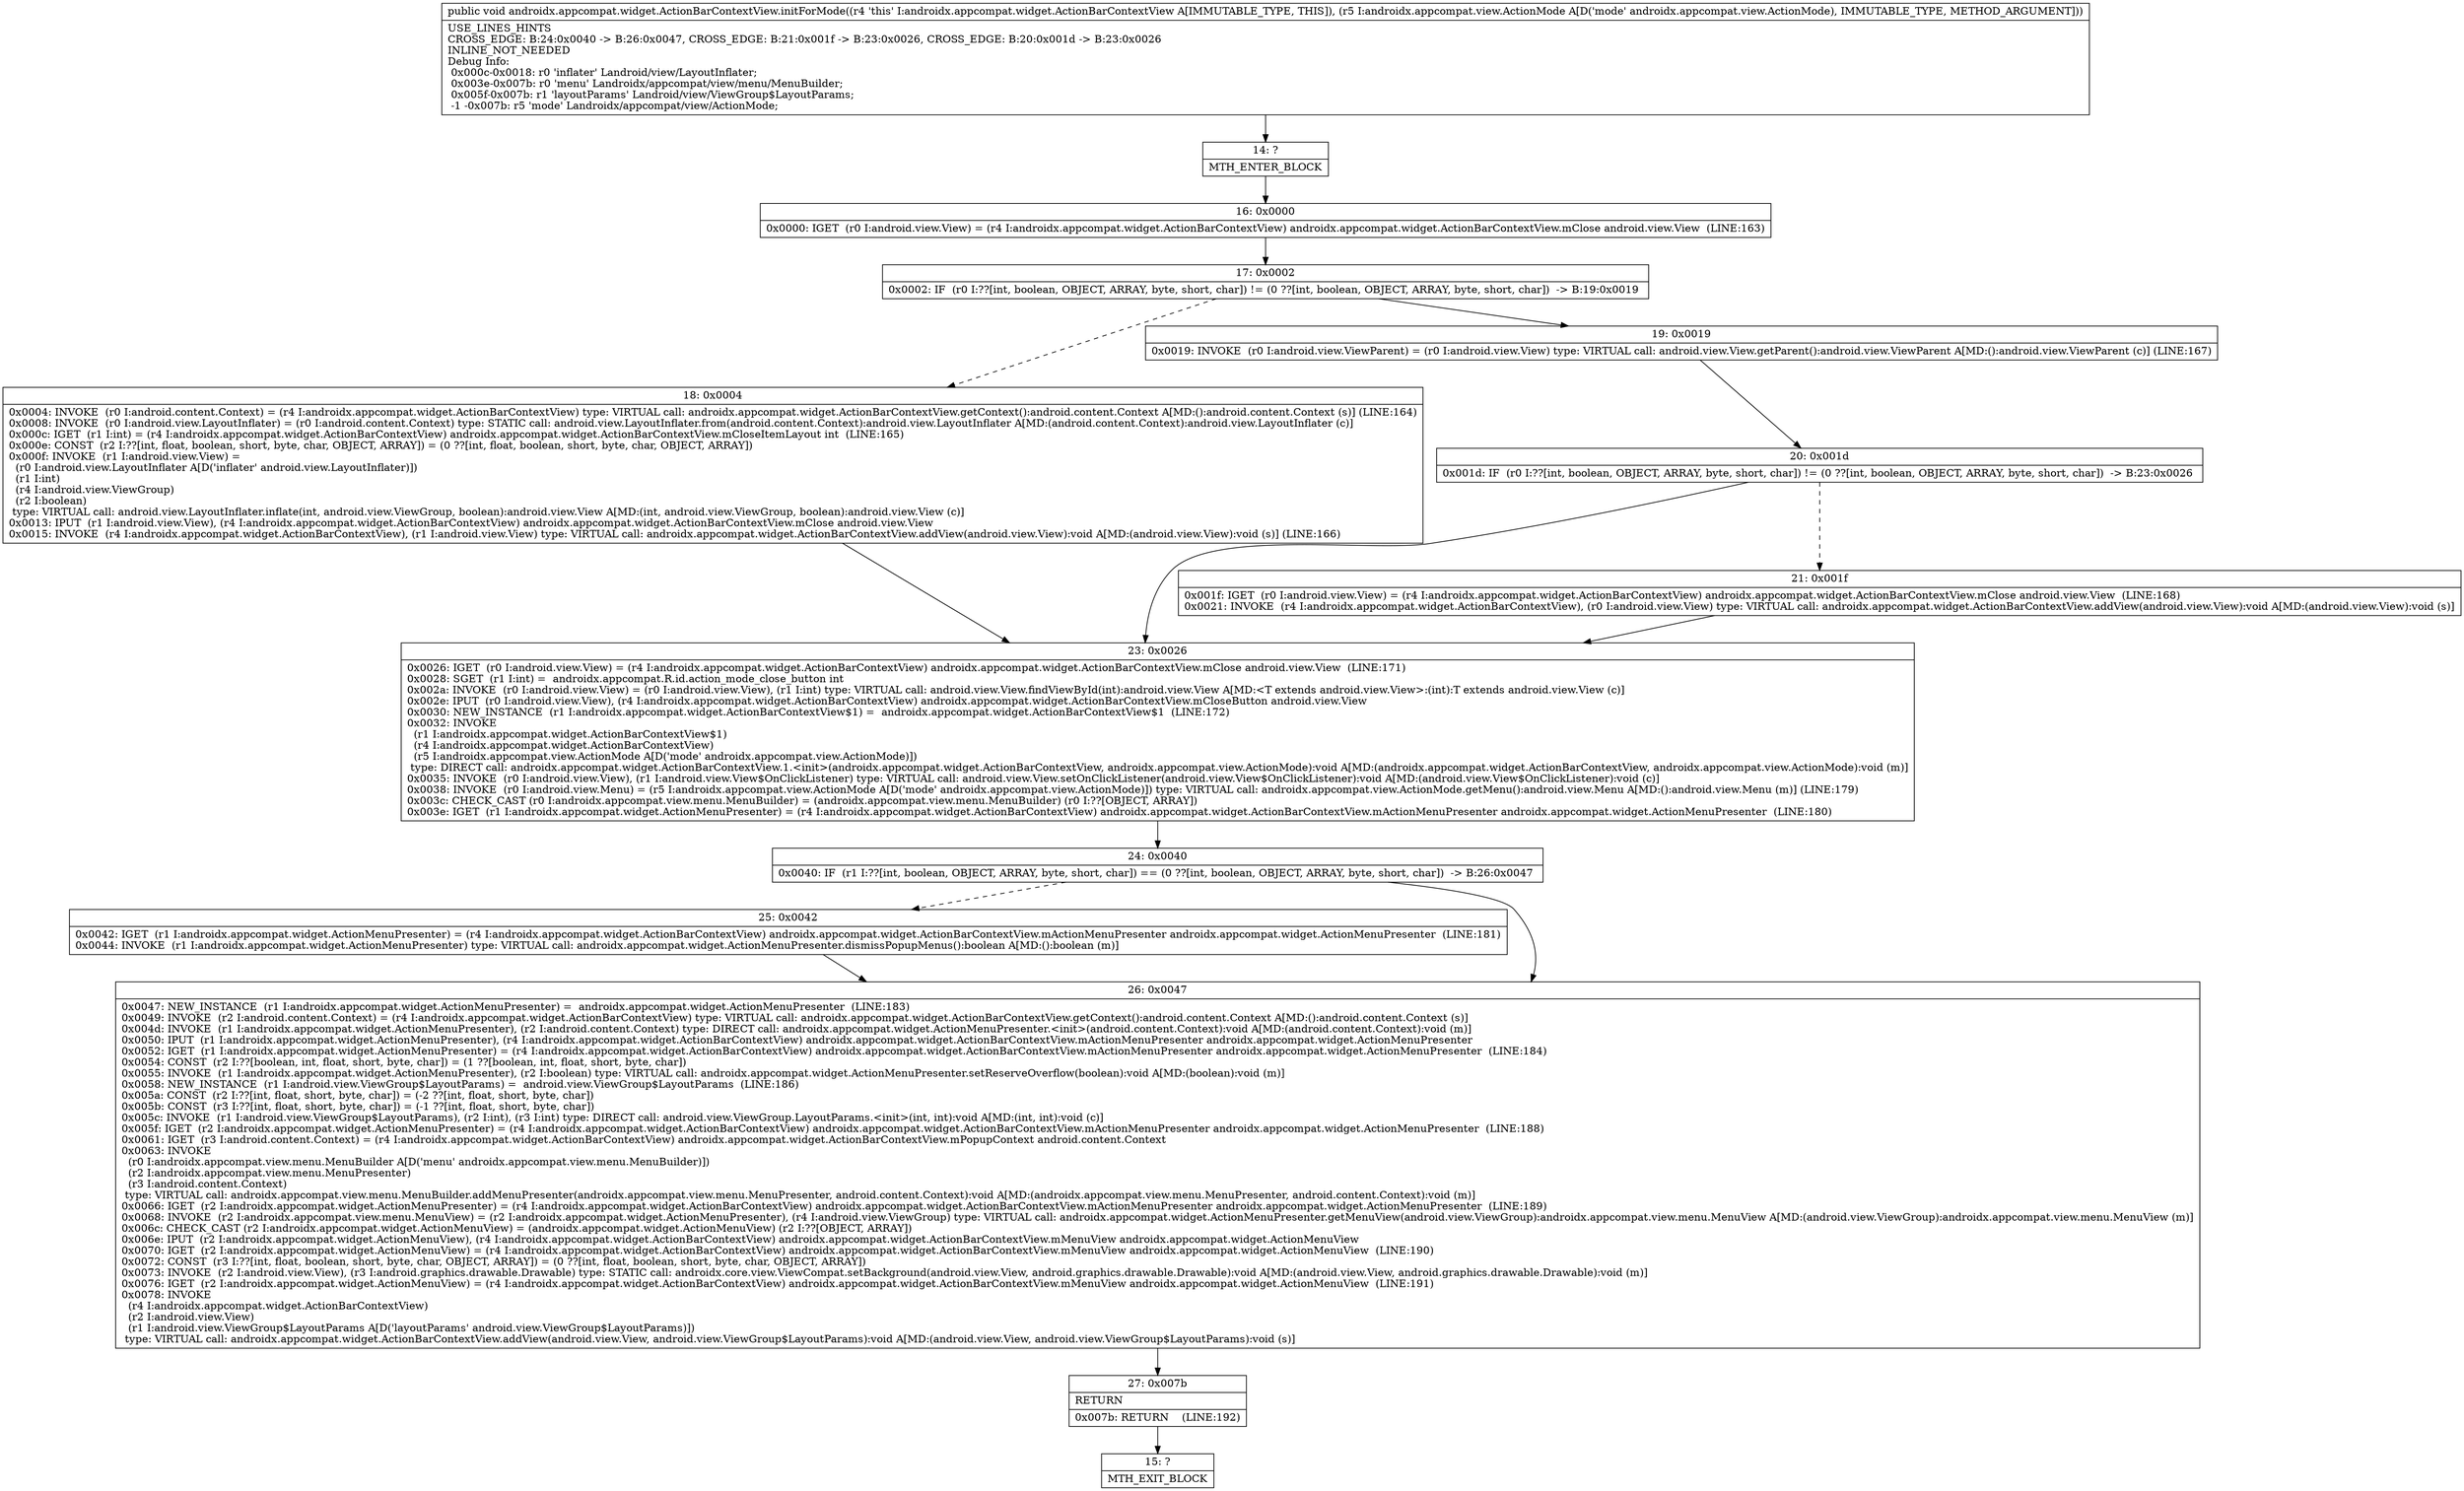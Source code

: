 digraph "CFG forandroidx.appcompat.widget.ActionBarContextView.initForMode(Landroidx\/appcompat\/view\/ActionMode;)V" {
Node_14 [shape=record,label="{14\:\ ?|MTH_ENTER_BLOCK\l}"];
Node_16 [shape=record,label="{16\:\ 0x0000|0x0000: IGET  (r0 I:android.view.View) = (r4 I:androidx.appcompat.widget.ActionBarContextView) androidx.appcompat.widget.ActionBarContextView.mClose android.view.View  (LINE:163)\l}"];
Node_17 [shape=record,label="{17\:\ 0x0002|0x0002: IF  (r0 I:??[int, boolean, OBJECT, ARRAY, byte, short, char]) != (0 ??[int, boolean, OBJECT, ARRAY, byte, short, char])  \-\> B:19:0x0019 \l}"];
Node_18 [shape=record,label="{18\:\ 0x0004|0x0004: INVOKE  (r0 I:android.content.Context) = (r4 I:androidx.appcompat.widget.ActionBarContextView) type: VIRTUAL call: androidx.appcompat.widget.ActionBarContextView.getContext():android.content.Context A[MD:():android.content.Context (s)] (LINE:164)\l0x0008: INVOKE  (r0 I:android.view.LayoutInflater) = (r0 I:android.content.Context) type: STATIC call: android.view.LayoutInflater.from(android.content.Context):android.view.LayoutInflater A[MD:(android.content.Context):android.view.LayoutInflater (c)]\l0x000c: IGET  (r1 I:int) = (r4 I:androidx.appcompat.widget.ActionBarContextView) androidx.appcompat.widget.ActionBarContextView.mCloseItemLayout int  (LINE:165)\l0x000e: CONST  (r2 I:??[int, float, boolean, short, byte, char, OBJECT, ARRAY]) = (0 ??[int, float, boolean, short, byte, char, OBJECT, ARRAY]) \l0x000f: INVOKE  (r1 I:android.view.View) = \l  (r0 I:android.view.LayoutInflater A[D('inflater' android.view.LayoutInflater)])\l  (r1 I:int)\l  (r4 I:android.view.ViewGroup)\l  (r2 I:boolean)\l type: VIRTUAL call: android.view.LayoutInflater.inflate(int, android.view.ViewGroup, boolean):android.view.View A[MD:(int, android.view.ViewGroup, boolean):android.view.View (c)]\l0x0013: IPUT  (r1 I:android.view.View), (r4 I:androidx.appcompat.widget.ActionBarContextView) androidx.appcompat.widget.ActionBarContextView.mClose android.view.View \l0x0015: INVOKE  (r4 I:androidx.appcompat.widget.ActionBarContextView), (r1 I:android.view.View) type: VIRTUAL call: androidx.appcompat.widget.ActionBarContextView.addView(android.view.View):void A[MD:(android.view.View):void (s)] (LINE:166)\l}"];
Node_23 [shape=record,label="{23\:\ 0x0026|0x0026: IGET  (r0 I:android.view.View) = (r4 I:androidx.appcompat.widget.ActionBarContextView) androidx.appcompat.widget.ActionBarContextView.mClose android.view.View  (LINE:171)\l0x0028: SGET  (r1 I:int) =  androidx.appcompat.R.id.action_mode_close_button int \l0x002a: INVOKE  (r0 I:android.view.View) = (r0 I:android.view.View), (r1 I:int) type: VIRTUAL call: android.view.View.findViewById(int):android.view.View A[MD:\<T extends android.view.View\>:(int):T extends android.view.View (c)]\l0x002e: IPUT  (r0 I:android.view.View), (r4 I:androidx.appcompat.widget.ActionBarContextView) androidx.appcompat.widget.ActionBarContextView.mCloseButton android.view.View \l0x0030: NEW_INSTANCE  (r1 I:androidx.appcompat.widget.ActionBarContextView$1) =  androidx.appcompat.widget.ActionBarContextView$1  (LINE:172)\l0x0032: INVOKE  \l  (r1 I:androidx.appcompat.widget.ActionBarContextView$1)\l  (r4 I:androidx.appcompat.widget.ActionBarContextView)\l  (r5 I:androidx.appcompat.view.ActionMode A[D('mode' androidx.appcompat.view.ActionMode)])\l type: DIRECT call: androidx.appcompat.widget.ActionBarContextView.1.\<init\>(androidx.appcompat.widget.ActionBarContextView, androidx.appcompat.view.ActionMode):void A[MD:(androidx.appcompat.widget.ActionBarContextView, androidx.appcompat.view.ActionMode):void (m)]\l0x0035: INVOKE  (r0 I:android.view.View), (r1 I:android.view.View$OnClickListener) type: VIRTUAL call: android.view.View.setOnClickListener(android.view.View$OnClickListener):void A[MD:(android.view.View$OnClickListener):void (c)]\l0x0038: INVOKE  (r0 I:android.view.Menu) = (r5 I:androidx.appcompat.view.ActionMode A[D('mode' androidx.appcompat.view.ActionMode)]) type: VIRTUAL call: androidx.appcompat.view.ActionMode.getMenu():android.view.Menu A[MD:():android.view.Menu (m)] (LINE:179)\l0x003c: CHECK_CAST (r0 I:androidx.appcompat.view.menu.MenuBuilder) = (androidx.appcompat.view.menu.MenuBuilder) (r0 I:??[OBJECT, ARRAY]) \l0x003e: IGET  (r1 I:androidx.appcompat.widget.ActionMenuPresenter) = (r4 I:androidx.appcompat.widget.ActionBarContextView) androidx.appcompat.widget.ActionBarContextView.mActionMenuPresenter androidx.appcompat.widget.ActionMenuPresenter  (LINE:180)\l}"];
Node_24 [shape=record,label="{24\:\ 0x0040|0x0040: IF  (r1 I:??[int, boolean, OBJECT, ARRAY, byte, short, char]) == (0 ??[int, boolean, OBJECT, ARRAY, byte, short, char])  \-\> B:26:0x0047 \l}"];
Node_25 [shape=record,label="{25\:\ 0x0042|0x0042: IGET  (r1 I:androidx.appcompat.widget.ActionMenuPresenter) = (r4 I:androidx.appcompat.widget.ActionBarContextView) androidx.appcompat.widget.ActionBarContextView.mActionMenuPresenter androidx.appcompat.widget.ActionMenuPresenter  (LINE:181)\l0x0044: INVOKE  (r1 I:androidx.appcompat.widget.ActionMenuPresenter) type: VIRTUAL call: androidx.appcompat.widget.ActionMenuPresenter.dismissPopupMenus():boolean A[MD:():boolean (m)]\l}"];
Node_26 [shape=record,label="{26\:\ 0x0047|0x0047: NEW_INSTANCE  (r1 I:androidx.appcompat.widget.ActionMenuPresenter) =  androidx.appcompat.widget.ActionMenuPresenter  (LINE:183)\l0x0049: INVOKE  (r2 I:android.content.Context) = (r4 I:androidx.appcompat.widget.ActionBarContextView) type: VIRTUAL call: androidx.appcompat.widget.ActionBarContextView.getContext():android.content.Context A[MD:():android.content.Context (s)]\l0x004d: INVOKE  (r1 I:androidx.appcompat.widget.ActionMenuPresenter), (r2 I:android.content.Context) type: DIRECT call: androidx.appcompat.widget.ActionMenuPresenter.\<init\>(android.content.Context):void A[MD:(android.content.Context):void (m)]\l0x0050: IPUT  (r1 I:androidx.appcompat.widget.ActionMenuPresenter), (r4 I:androidx.appcompat.widget.ActionBarContextView) androidx.appcompat.widget.ActionBarContextView.mActionMenuPresenter androidx.appcompat.widget.ActionMenuPresenter \l0x0052: IGET  (r1 I:androidx.appcompat.widget.ActionMenuPresenter) = (r4 I:androidx.appcompat.widget.ActionBarContextView) androidx.appcompat.widget.ActionBarContextView.mActionMenuPresenter androidx.appcompat.widget.ActionMenuPresenter  (LINE:184)\l0x0054: CONST  (r2 I:??[boolean, int, float, short, byte, char]) = (1 ??[boolean, int, float, short, byte, char]) \l0x0055: INVOKE  (r1 I:androidx.appcompat.widget.ActionMenuPresenter), (r2 I:boolean) type: VIRTUAL call: androidx.appcompat.widget.ActionMenuPresenter.setReserveOverflow(boolean):void A[MD:(boolean):void (m)]\l0x0058: NEW_INSTANCE  (r1 I:android.view.ViewGroup$LayoutParams) =  android.view.ViewGroup$LayoutParams  (LINE:186)\l0x005a: CONST  (r2 I:??[int, float, short, byte, char]) = (\-2 ??[int, float, short, byte, char]) \l0x005b: CONST  (r3 I:??[int, float, short, byte, char]) = (\-1 ??[int, float, short, byte, char]) \l0x005c: INVOKE  (r1 I:android.view.ViewGroup$LayoutParams), (r2 I:int), (r3 I:int) type: DIRECT call: android.view.ViewGroup.LayoutParams.\<init\>(int, int):void A[MD:(int, int):void (c)]\l0x005f: IGET  (r2 I:androidx.appcompat.widget.ActionMenuPresenter) = (r4 I:androidx.appcompat.widget.ActionBarContextView) androidx.appcompat.widget.ActionBarContextView.mActionMenuPresenter androidx.appcompat.widget.ActionMenuPresenter  (LINE:188)\l0x0061: IGET  (r3 I:android.content.Context) = (r4 I:androidx.appcompat.widget.ActionBarContextView) androidx.appcompat.widget.ActionBarContextView.mPopupContext android.content.Context \l0x0063: INVOKE  \l  (r0 I:androidx.appcompat.view.menu.MenuBuilder A[D('menu' androidx.appcompat.view.menu.MenuBuilder)])\l  (r2 I:androidx.appcompat.view.menu.MenuPresenter)\l  (r3 I:android.content.Context)\l type: VIRTUAL call: androidx.appcompat.view.menu.MenuBuilder.addMenuPresenter(androidx.appcompat.view.menu.MenuPresenter, android.content.Context):void A[MD:(androidx.appcompat.view.menu.MenuPresenter, android.content.Context):void (m)]\l0x0066: IGET  (r2 I:androidx.appcompat.widget.ActionMenuPresenter) = (r4 I:androidx.appcompat.widget.ActionBarContextView) androidx.appcompat.widget.ActionBarContextView.mActionMenuPresenter androidx.appcompat.widget.ActionMenuPresenter  (LINE:189)\l0x0068: INVOKE  (r2 I:androidx.appcompat.view.menu.MenuView) = (r2 I:androidx.appcompat.widget.ActionMenuPresenter), (r4 I:android.view.ViewGroup) type: VIRTUAL call: androidx.appcompat.widget.ActionMenuPresenter.getMenuView(android.view.ViewGroup):androidx.appcompat.view.menu.MenuView A[MD:(android.view.ViewGroup):androidx.appcompat.view.menu.MenuView (m)]\l0x006c: CHECK_CAST (r2 I:androidx.appcompat.widget.ActionMenuView) = (androidx.appcompat.widget.ActionMenuView) (r2 I:??[OBJECT, ARRAY]) \l0x006e: IPUT  (r2 I:androidx.appcompat.widget.ActionMenuView), (r4 I:androidx.appcompat.widget.ActionBarContextView) androidx.appcompat.widget.ActionBarContextView.mMenuView androidx.appcompat.widget.ActionMenuView \l0x0070: IGET  (r2 I:androidx.appcompat.widget.ActionMenuView) = (r4 I:androidx.appcompat.widget.ActionBarContextView) androidx.appcompat.widget.ActionBarContextView.mMenuView androidx.appcompat.widget.ActionMenuView  (LINE:190)\l0x0072: CONST  (r3 I:??[int, float, boolean, short, byte, char, OBJECT, ARRAY]) = (0 ??[int, float, boolean, short, byte, char, OBJECT, ARRAY]) \l0x0073: INVOKE  (r2 I:android.view.View), (r3 I:android.graphics.drawable.Drawable) type: STATIC call: androidx.core.view.ViewCompat.setBackground(android.view.View, android.graphics.drawable.Drawable):void A[MD:(android.view.View, android.graphics.drawable.Drawable):void (m)]\l0x0076: IGET  (r2 I:androidx.appcompat.widget.ActionMenuView) = (r4 I:androidx.appcompat.widget.ActionBarContextView) androidx.appcompat.widget.ActionBarContextView.mMenuView androidx.appcompat.widget.ActionMenuView  (LINE:191)\l0x0078: INVOKE  \l  (r4 I:androidx.appcompat.widget.ActionBarContextView)\l  (r2 I:android.view.View)\l  (r1 I:android.view.ViewGroup$LayoutParams A[D('layoutParams' android.view.ViewGroup$LayoutParams)])\l type: VIRTUAL call: androidx.appcompat.widget.ActionBarContextView.addView(android.view.View, android.view.ViewGroup$LayoutParams):void A[MD:(android.view.View, android.view.ViewGroup$LayoutParams):void (s)]\l}"];
Node_27 [shape=record,label="{27\:\ 0x007b|RETURN\l|0x007b: RETURN    (LINE:192)\l}"];
Node_15 [shape=record,label="{15\:\ ?|MTH_EXIT_BLOCK\l}"];
Node_19 [shape=record,label="{19\:\ 0x0019|0x0019: INVOKE  (r0 I:android.view.ViewParent) = (r0 I:android.view.View) type: VIRTUAL call: android.view.View.getParent():android.view.ViewParent A[MD:():android.view.ViewParent (c)] (LINE:167)\l}"];
Node_20 [shape=record,label="{20\:\ 0x001d|0x001d: IF  (r0 I:??[int, boolean, OBJECT, ARRAY, byte, short, char]) != (0 ??[int, boolean, OBJECT, ARRAY, byte, short, char])  \-\> B:23:0x0026 \l}"];
Node_21 [shape=record,label="{21\:\ 0x001f|0x001f: IGET  (r0 I:android.view.View) = (r4 I:androidx.appcompat.widget.ActionBarContextView) androidx.appcompat.widget.ActionBarContextView.mClose android.view.View  (LINE:168)\l0x0021: INVOKE  (r4 I:androidx.appcompat.widget.ActionBarContextView), (r0 I:android.view.View) type: VIRTUAL call: androidx.appcompat.widget.ActionBarContextView.addView(android.view.View):void A[MD:(android.view.View):void (s)]\l}"];
MethodNode[shape=record,label="{public void androidx.appcompat.widget.ActionBarContextView.initForMode((r4 'this' I:androidx.appcompat.widget.ActionBarContextView A[IMMUTABLE_TYPE, THIS]), (r5 I:androidx.appcompat.view.ActionMode A[D('mode' androidx.appcompat.view.ActionMode), IMMUTABLE_TYPE, METHOD_ARGUMENT]))  | USE_LINES_HINTS\lCROSS_EDGE: B:24:0x0040 \-\> B:26:0x0047, CROSS_EDGE: B:21:0x001f \-\> B:23:0x0026, CROSS_EDGE: B:20:0x001d \-\> B:23:0x0026\lINLINE_NOT_NEEDED\lDebug Info:\l  0x000c\-0x0018: r0 'inflater' Landroid\/view\/LayoutInflater;\l  0x003e\-0x007b: r0 'menu' Landroidx\/appcompat\/view\/menu\/MenuBuilder;\l  0x005f\-0x007b: r1 'layoutParams' Landroid\/view\/ViewGroup$LayoutParams;\l  \-1 \-0x007b: r5 'mode' Landroidx\/appcompat\/view\/ActionMode;\l}"];
MethodNode -> Node_14;Node_14 -> Node_16;
Node_16 -> Node_17;
Node_17 -> Node_18[style=dashed];
Node_17 -> Node_19;
Node_18 -> Node_23;
Node_23 -> Node_24;
Node_24 -> Node_25[style=dashed];
Node_24 -> Node_26;
Node_25 -> Node_26;
Node_26 -> Node_27;
Node_27 -> Node_15;
Node_19 -> Node_20;
Node_20 -> Node_21[style=dashed];
Node_20 -> Node_23;
Node_21 -> Node_23;
}

